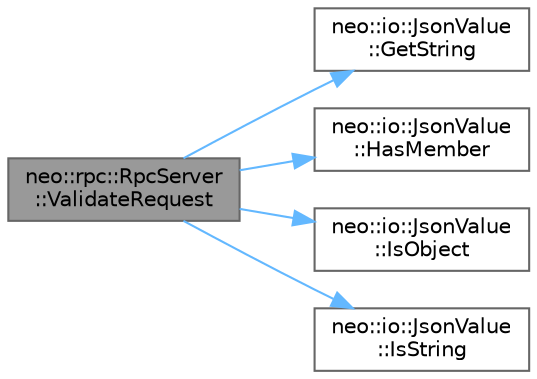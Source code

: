 digraph "neo::rpc::RpcServer::ValidateRequest"
{
 // LATEX_PDF_SIZE
  bgcolor="transparent";
  edge [fontname=Helvetica,fontsize=10,labelfontname=Helvetica,labelfontsize=10];
  node [fontname=Helvetica,fontsize=10,shape=box,height=0.2,width=0.4];
  rankdir="LR";
  Node1 [id="Node000001",label="neo::rpc::RpcServer\l::ValidateRequest",height=0.2,width=0.4,color="gray40", fillcolor="grey60", style="filled", fontcolor="black",tooltip="Validate JSON-RPC request format."];
  Node1 -> Node2 [id="edge1_Node000001_Node000002",color="steelblue1",style="solid",tooltip=" "];
  Node2 [id="Node000002",label="neo::io::JsonValue\l::GetString",height=0.2,width=0.4,color="grey40", fillcolor="white", style="filled",URL="$classneo_1_1io_1_1_json_value.html#a8051807d68cb947e3b4ee9de48cd6b93",tooltip=" "];
  Node1 -> Node3 [id="edge2_Node000001_Node000003",color="steelblue1",style="solid",tooltip=" "];
  Node3 [id="Node000003",label="neo::io::JsonValue\l::HasMember",height=0.2,width=0.4,color="grey40", fillcolor="white", style="filled",URL="$classneo_1_1io_1_1_json_value.html#ae7c61b9654423de8d841702311851676",tooltip=" "];
  Node1 -> Node4 [id="edge3_Node000001_Node000004",color="steelblue1",style="solid",tooltip=" "];
  Node4 [id="Node000004",label="neo::io::JsonValue\l::IsObject",height=0.2,width=0.4,color="grey40", fillcolor="white", style="filled",URL="$classneo_1_1io_1_1_json_value.html#a61c3424fa6458bba0c35aedd256f1d27",tooltip=" "];
  Node1 -> Node5 [id="edge4_Node000001_Node000005",color="steelblue1",style="solid",tooltip=" "];
  Node5 [id="Node000005",label="neo::io::JsonValue\l::IsString",height=0.2,width=0.4,color="grey40", fillcolor="white", style="filled",URL="$classneo_1_1io_1_1_json_value.html#a5656b1a27a59a2675b9babf6a45294a3",tooltip=" "];
}
